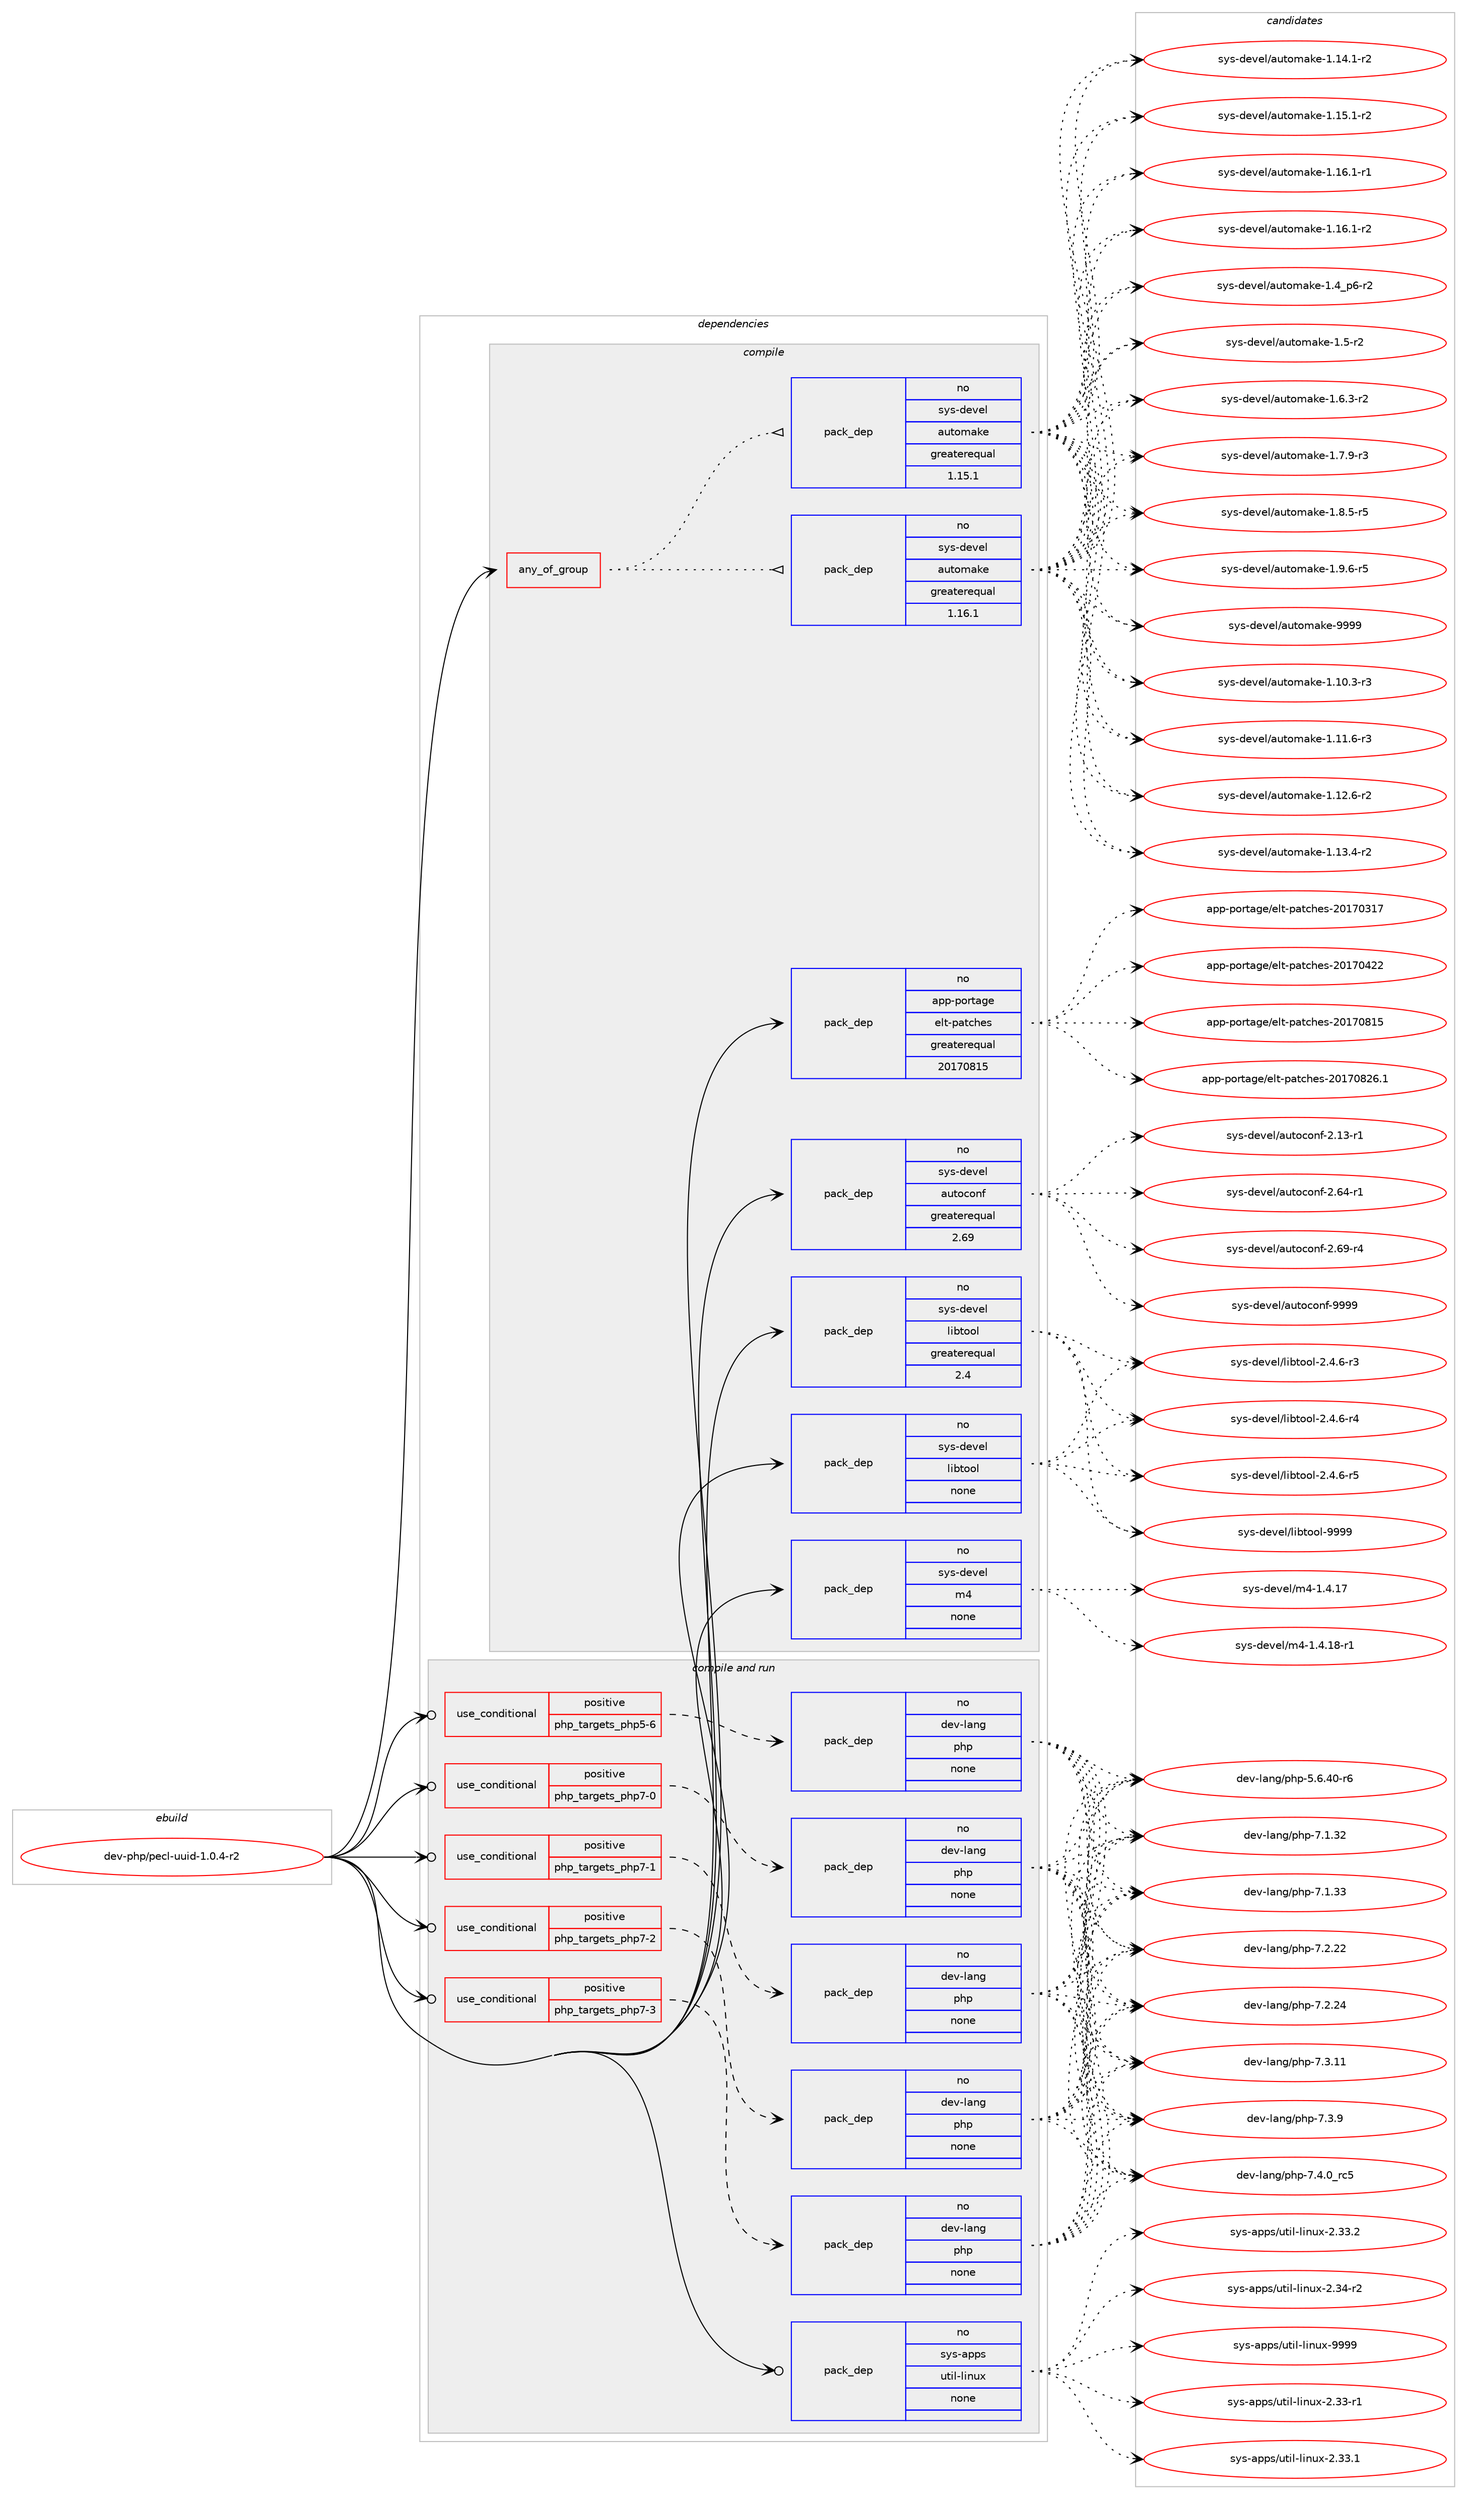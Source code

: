 digraph prolog {

# *************
# Graph options
# *************

newrank=true;
concentrate=true;
compound=true;
graph [rankdir=LR,fontname=Helvetica,fontsize=10,ranksep=1.5];#, ranksep=2.5, nodesep=0.2];
edge  [arrowhead=vee];
node  [fontname=Helvetica,fontsize=10];

# **********
# The ebuild
# **********

subgraph cluster_leftcol {
color=gray;
rank=same;
label=<<i>ebuild</i>>;
id [label="dev-php/pecl-uuid-1.0.4-r2", color=red, width=4, href="../dev-php/pecl-uuid-1.0.4-r2.svg"];
}

# ****************
# The dependencies
# ****************

subgraph cluster_midcol {
color=gray;
label=<<i>dependencies</i>>;
subgraph cluster_compile {
fillcolor="#eeeeee";
style=filled;
label=<<i>compile</i>>;
subgraph any11382 {
dependency591312 [label=<<TABLE BORDER="0" CELLBORDER="1" CELLSPACING="0" CELLPADDING="4"><TR><TD CELLPADDING="10">any_of_group</TD></TR></TABLE>>, shape=none, color=red];subgraph pack444278 {
dependency591313 [label=<<TABLE BORDER="0" CELLBORDER="1" CELLSPACING="0" CELLPADDING="4" WIDTH="220"><TR><TD ROWSPAN="6" CELLPADDING="30">pack_dep</TD></TR><TR><TD WIDTH="110">no</TD></TR><TR><TD>sys-devel</TD></TR><TR><TD>automake</TD></TR><TR><TD>greaterequal</TD></TR><TR><TD>1.16.1</TD></TR></TABLE>>, shape=none, color=blue];
}
dependency591312:e -> dependency591313:w [weight=20,style="dotted",arrowhead="oinv"];
subgraph pack444279 {
dependency591314 [label=<<TABLE BORDER="0" CELLBORDER="1" CELLSPACING="0" CELLPADDING="4" WIDTH="220"><TR><TD ROWSPAN="6" CELLPADDING="30">pack_dep</TD></TR><TR><TD WIDTH="110">no</TD></TR><TR><TD>sys-devel</TD></TR><TR><TD>automake</TD></TR><TR><TD>greaterequal</TD></TR><TR><TD>1.15.1</TD></TR></TABLE>>, shape=none, color=blue];
}
dependency591312:e -> dependency591314:w [weight=20,style="dotted",arrowhead="oinv"];
}
id:e -> dependency591312:w [weight=20,style="solid",arrowhead="vee"];
subgraph pack444280 {
dependency591315 [label=<<TABLE BORDER="0" CELLBORDER="1" CELLSPACING="0" CELLPADDING="4" WIDTH="220"><TR><TD ROWSPAN="6" CELLPADDING="30">pack_dep</TD></TR><TR><TD WIDTH="110">no</TD></TR><TR><TD>app-portage</TD></TR><TR><TD>elt-patches</TD></TR><TR><TD>greaterequal</TD></TR><TR><TD>20170815</TD></TR></TABLE>>, shape=none, color=blue];
}
id:e -> dependency591315:w [weight=20,style="solid",arrowhead="vee"];
subgraph pack444281 {
dependency591316 [label=<<TABLE BORDER="0" CELLBORDER="1" CELLSPACING="0" CELLPADDING="4" WIDTH="220"><TR><TD ROWSPAN="6" CELLPADDING="30">pack_dep</TD></TR><TR><TD WIDTH="110">no</TD></TR><TR><TD>sys-devel</TD></TR><TR><TD>autoconf</TD></TR><TR><TD>greaterequal</TD></TR><TR><TD>2.69</TD></TR></TABLE>>, shape=none, color=blue];
}
id:e -> dependency591316:w [weight=20,style="solid",arrowhead="vee"];
subgraph pack444282 {
dependency591317 [label=<<TABLE BORDER="0" CELLBORDER="1" CELLSPACING="0" CELLPADDING="4" WIDTH="220"><TR><TD ROWSPAN="6" CELLPADDING="30">pack_dep</TD></TR><TR><TD WIDTH="110">no</TD></TR><TR><TD>sys-devel</TD></TR><TR><TD>libtool</TD></TR><TR><TD>greaterequal</TD></TR><TR><TD>2.4</TD></TR></TABLE>>, shape=none, color=blue];
}
id:e -> dependency591317:w [weight=20,style="solid",arrowhead="vee"];
subgraph pack444283 {
dependency591318 [label=<<TABLE BORDER="0" CELLBORDER="1" CELLSPACING="0" CELLPADDING="4" WIDTH="220"><TR><TD ROWSPAN="6" CELLPADDING="30">pack_dep</TD></TR><TR><TD WIDTH="110">no</TD></TR><TR><TD>sys-devel</TD></TR><TR><TD>libtool</TD></TR><TR><TD>none</TD></TR><TR><TD></TD></TR></TABLE>>, shape=none, color=blue];
}
id:e -> dependency591318:w [weight=20,style="solid",arrowhead="vee"];
subgraph pack444284 {
dependency591319 [label=<<TABLE BORDER="0" CELLBORDER="1" CELLSPACING="0" CELLPADDING="4" WIDTH="220"><TR><TD ROWSPAN="6" CELLPADDING="30">pack_dep</TD></TR><TR><TD WIDTH="110">no</TD></TR><TR><TD>sys-devel</TD></TR><TR><TD>m4</TD></TR><TR><TD>none</TD></TR><TR><TD></TD></TR></TABLE>>, shape=none, color=blue];
}
id:e -> dependency591319:w [weight=20,style="solid",arrowhead="vee"];
}
subgraph cluster_compileandrun {
fillcolor="#eeeeee";
style=filled;
label=<<i>compile and run</i>>;
subgraph cond135287 {
dependency591320 [label=<<TABLE BORDER="0" CELLBORDER="1" CELLSPACING="0" CELLPADDING="4"><TR><TD ROWSPAN="3" CELLPADDING="10">use_conditional</TD></TR><TR><TD>positive</TD></TR><TR><TD>php_targets_php5-6</TD></TR></TABLE>>, shape=none, color=red];
subgraph pack444285 {
dependency591321 [label=<<TABLE BORDER="0" CELLBORDER="1" CELLSPACING="0" CELLPADDING="4" WIDTH="220"><TR><TD ROWSPAN="6" CELLPADDING="30">pack_dep</TD></TR><TR><TD WIDTH="110">no</TD></TR><TR><TD>dev-lang</TD></TR><TR><TD>php</TD></TR><TR><TD>none</TD></TR><TR><TD></TD></TR></TABLE>>, shape=none, color=blue];
}
dependency591320:e -> dependency591321:w [weight=20,style="dashed",arrowhead="vee"];
}
id:e -> dependency591320:w [weight=20,style="solid",arrowhead="odotvee"];
subgraph cond135288 {
dependency591322 [label=<<TABLE BORDER="0" CELLBORDER="1" CELLSPACING="0" CELLPADDING="4"><TR><TD ROWSPAN="3" CELLPADDING="10">use_conditional</TD></TR><TR><TD>positive</TD></TR><TR><TD>php_targets_php7-0</TD></TR></TABLE>>, shape=none, color=red];
subgraph pack444286 {
dependency591323 [label=<<TABLE BORDER="0" CELLBORDER="1" CELLSPACING="0" CELLPADDING="4" WIDTH="220"><TR><TD ROWSPAN="6" CELLPADDING="30">pack_dep</TD></TR><TR><TD WIDTH="110">no</TD></TR><TR><TD>dev-lang</TD></TR><TR><TD>php</TD></TR><TR><TD>none</TD></TR><TR><TD></TD></TR></TABLE>>, shape=none, color=blue];
}
dependency591322:e -> dependency591323:w [weight=20,style="dashed",arrowhead="vee"];
}
id:e -> dependency591322:w [weight=20,style="solid",arrowhead="odotvee"];
subgraph cond135289 {
dependency591324 [label=<<TABLE BORDER="0" CELLBORDER="1" CELLSPACING="0" CELLPADDING="4"><TR><TD ROWSPAN="3" CELLPADDING="10">use_conditional</TD></TR><TR><TD>positive</TD></TR><TR><TD>php_targets_php7-1</TD></TR></TABLE>>, shape=none, color=red];
subgraph pack444287 {
dependency591325 [label=<<TABLE BORDER="0" CELLBORDER="1" CELLSPACING="0" CELLPADDING="4" WIDTH="220"><TR><TD ROWSPAN="6" CELLPADDING="30">pack_dep</TD></TR><TR><TD WIDTH="110">no</TD></TR><TR><TD>dev-lang</TD></TR><TR><TD>php</TD></TR><TR><TD>none</TD></TR><TR><TD></TD></TR></TABLE>>, shape=none, color=blue];
}
dependency591324:e -> dependency591325:w [weight=20,style="dashed",arrowhead="vee"];
}
id:e -> dependency591324:w [weight=20,style="solid",arrowhead="odotvee"];
subgraph cond135290 {
dependency591326 [label=<<TABLE BORDER="0" CELLBORDER="1" CELLSPACING="0" CELLPADDING="4"><TR><TD ROWSPAN="3" CELLPADDING="10">use_conditional</TD></TR><TR><TD>positive</TD></TR><TR><TD>php_targets_php7-2</TD></TR></TABLE>>, shape=none, color=red];
subgraph pack444288 {
dependency591327 [label=<<TABLE BORDER="0" CELLBORDER="1" CELLSPACING="0" CELLPADDING="4" WIDTH="220"><TR><TD ROWSPAN="6" CELLPADDING="30">pack_dep</TD></TR><TR><TD WIDTH="110">no</TD></TR><TR><TD>dev-lang</TD></TR><TR><TD>php</TD></TR><TR><TD>none</TD></TR><TR><TD></TD></TR></TABLE>>, shape=none, color=blue];
}
dependency591326:e -> dependency591327:w [weight=20,style="dashed",arrowhead="vee"];
}
id:e -> dependency591326:w [weight=20,style="solid",arrowhead="odotvee"];
subgraph cond135291 {
dependency591328 [label=<<TABLE BORDER="0" CELLBORDER="1" CELLSPACING="0" CELLPADDING="4"><TR><TD ROWSPAN="3" CELLPADDING="10">use_conditional</TD></TR><TR><TD>positive</TD></TR><TR><TD>php_targets_php7-3</TD></TR></TABLE>>, shape=none, color=red];
subgraph pack444289 {
dependency591329 [label=<<TABLE BORDER="0" CELLBORDER="1" CELLSPACING="0" CELLPADDING="4" WIDTH="220"><TR><TD ROWSPAN="6" CELLPADDING="30">pack_dep</TD></TR><TR><TD WIDTH="110">no</TD></TR><TR><TD>dev-lang</TD></TR><TR><TD>php</TD></TR><TR><TD>none</TD></TR><TR><TD></TD></TR></TABLE>>, shape=none, color=blue];
}
dependency591328:e -> dependency591329:w [weight=20,style="dashed",arrowhead="vee"];
}
id:e -> dependency591328:w [weight=20,style="solid",arrowhead="odotvee"];
subgraph pack444290 {
dependency591330 [label=<<TABLE BORDER="0" CELLBORDER="1" CELLSPACING="0" CELLPADDING="4" WIDTH="220"><TR><TD ROWSPAN="6" CELLPADDING="30">pack_dep</TD></TR><TR><TD WIDTH="110">no</TD></TR><TR><TD>sys-apps</TD></TR><TR><TD>util-linux</TD></TR><TR><TD>none</TD></TR><TR><TD></TD></TR></TABLE>>, shape=none, color=blue];
}
id:e -> dependency591330:w [weight=20,style="solid",arrowhead="odotvee"];
}
subgraph cluster_run {
fillcolor="#eeeeee";
style=filled;
label=<<i>run</i>>;
}
}

# **************
# The candidates
# **************

subgraph cluster_choices {
rank=same;
color=gray;
label=<<i>candidates</i>>;

subgraph choice444278 {
color=black;
nodesep=1;
choice11512111545100101118101108479711711611110997107101454946494846514511451 [label="sys-devel/automake-1.10.3-r3", color=red, width=4,href="../sys-devel/automake-1.10.3-r3.svg"];
choice11512111545100101118101108479711711611110997107101454946494946544511451 [label="sys-devel/automake-1.11.6-r3", color=red, width=4,href="../sys-devel/automake-1.11.6-r3.svg"];
choice11512111545100101118101108479711711611110997107101454946495046544511450 [label="sys-devel/automake-1.12.6-r2", color=red, width=4,href="../sys-devel/automake-1.12.6-r2.svg"];
choice11512111545100101118101108479711711611110997107101454946495146524511450 [label="sys-devel/automake-1.13.4-r2", color=red, width=4,href="../sys-devel/automake-1.13.4-r2.svg"];
choice11512111545100101118101108479711711611110997107101454946495246494511450 [label="sys-devel/automake-1.14.1-r2", color=red, width=4,href="../sys-devel/automake-1.14.1-r2.svg"];
choice11512111545100101118101108479711711611110997107101454946495346494511450 [label="sys-devel/automake-1.15.1-r2", color=red, width=4,href="../sys-devel/automake-1.15.1-r2.svg"];
choice11512111545100101118101108479711711611110997107101454946495446494511449 [label="sys-devel/automake-1.16.1-r1", color=red, width=4,href="../sys-devel/automake-1.16.1-r1.svg"];
choice11512111545100101118101108479711711611110997107101454946495446494511450 [label="sys-devel/automake-1.16.1-r2", color=red, width=4,href="../sys-devel/automake-1.16.1-r2.svg"];
choice115121115451001011181011084797117116111109971071014549465295112544511450 [label="sys-devel/automake-1.4_p6-r2", color=red, width=4,href="../sys-devel/automake-1.4_p6-r2.svg"];
choice11512111545100101118101108479711711611110997107101454946534511450 [label="sys-devel/automake-1.5-r2", color=red, width=4,href="../sys-devel/automake-1.5-r2.svg"];
choice115121115451001011181011084797117116111109971071014549465446514511450 [label="sys-devel/automake-1.6.3-r2", color=red, width=4,href="../sys-devel/automake-1.6.3-r2.svg"];
choice115121115451001011181011084797117116111109971071014549465546574511451 [label="sys-devel/automake-1.7.9-r3", color=red, width=4,href="../sys-devel/automake-1.7.9-r3.svg"];
choice115121115451001011181011084797117116111109971071014549465646534511453 [label="sys-devel/automake-1.8.5-r5", color=red, width=4,href="../sys-devel/automake-1.8.5-r5.svg"];
choice115121115451001011181011084797117116111109971071014549465746544511453 [label="sys-devel/automake-1.9.6-r5", color=red, width=4,href="../sys-devel/automake-1.9.6-r5.svg"];
choice115121115451001011181011084797117116111109971071014557575757 [label="sys-devel/automake-9999", color=red, width=4,href="../sys-devel/automake-9999.svg"];
dependency591313:e -> choice11512111545100101118101108479711711611110997107101454946494846514511451:w [style=dotted,weight="100"];
dependency591313:e -> choice11512111545100101118101108479711711611110997107101454946494946544511451:w [style=dotted,weight="100"];
dependency591313:e -> choice11512111545100101118101108479711711611110997107101454946495046544511450:w [style=dotted,weight="100"];
dependency591313:e -> choice11512111545100101118101108479711711611110997107101454946495146524511450:w [style=dotted,weight="100"];
dependency591313:e -> choice11512111545100101118101108479711711611110997107101454946495246494511450:w [style=dotted,weight="100"];
dependency591313:e -> choice11512111545100101118101108479711711611110997107101454946495346494511450:w [style=dotted,weight="100"];
dependency591313:e -> choice11512111545100101118101108479711711611110997107101454946495446494511449:w [style=dotted,weight="100"];
dependency591313:e -> choice11512111545100101118101108479711711611110997107101454946495446494511450:w [style=dotted,weight="100"];
dependency591313:e -> choice115121115451001011181011084797117116111109971071014549465295112544511450:w [style=dotted,weight="100"];
dependency591313:e -> choice11512111545100101118101108479711711611110997107101454946534511450:w [style=dotted,weight="100"];
dependency591313:e -> choice115121115451001011181011084797117116111109971071014549465446514511450:w [style=dotted,weight="100"];
dependency591313:e -> choice115121115451001011181011084797117116111109971071014549465546574511451:w [style=dotted,weight="100"];
dependency591313:e -> choice115121115451001011181011084797117116111109971071014549465646534511453:w [style=dotted,weight="100"];
dependency591313:e -> choice115121115451001011181011084797117116111109971071014549465746544511453:w [style=dotted,weight="100"];
dependency591313:e -> choice115121115451001011181011084797117116111109971071014557575757:w [style=dotted,weight="100"];
}
subgraph choice444279 {
color=black;
nodesep=1;
choice11512111545100101118101108479711711611110997107101454946494846514511451 [label="sys-devel/automake-1.10.3-r3", color=red, width=4,href="../sys-devel/automake-1.10.3-r3.svg"];
choice11512111545100101118101108479711711611110997107101454946494946544511451 [label="sys-devel/automake-1.11.6-r3", color=red, width=4,href="../sys-devel/automake-1.11.6-r3.svg"];
choice11512111545100101118101108479711711611110997107101454946495046544511450 [label="sys-devel/automake-1.12.6-r2", color=red, width=4,href="../sys-devel/automake-1.12.6-r2.svg"];
choice11512111545100101118101108479711711611110997107101454946495146524511450 [label="sys-devel/automake-1.13.4-r2", color=red, width=4,href="../sys-devel/automake-1.13.4-r2.svg"];
choice11512111545100101118101108479711711611110997107101454946495246494511450 [label="sys-devel/automake-1.14.1-r2", color=red, width=4,href="../sys-devel/automake-1.14.1-r2.svg"];
choice11512111545100101118101108479711711611110997107101454946495346494511450 [label="sys-devel/automake-1.15.1-r2", color=red, width=4,href="../sys-devel/automake-1.15.1-r2.svg"];
choice11512111545100101118101108479711711611110997107101454946495446494511449 [label="sys-devel/automake-1.16.1-r1", color=red, width=4,href="../sys-devel/automake-1.16.1-r1.svg"];
choice11512111545100101118101108479711711611110997107101454946495446494511450 [label="sys-devel/automake-1.16.1-r2", color=red, width=4,href="../sys-devel/automake-1.16.1-r2.svg"];
choice115121115451001011181011084797117116111109971071014549465295112544511450 [label="sys-devel/automake-1.4_p6-r2", color=red, width=4,href="../sys-devel/automake-1.4_p6-r2.svg"];
choice11512111545100101118101108479711711611110997107101454946534511450 [label="sys-devel/automake-1.5-r2", color=red, width=4,href="../sys-devel/automake-1.5-r2.svg"];
choice115121115451001011181011084797117116111109971071014549465446514511450 [label="sys-devel/automake-1.6.3-r2", color=red, width=4,href="../sys-devel/automake-1.6.3-r2.svg"];
choice115121115451001011181011084797117116111109971071014549465546574511451 [label="sys-devel/automake-1.7.9-r3", color=red, width=4,href="../sys-devel/automake-1.7.9-r3.svg"];
choice115121115451001011181011084797117116111109971071014549465646534511453 [label="sys-devel/automake-1.8.5-r5", color=red, width=4,href="../sys-devel/automake-1.8.5-r5.svg"];
choice115121115451001011181011084797117116111109971071014549465746544511453 [label="sys-devel/automake-1.9.6-r5", color=red, width=4,href="../sys-devel/automake-1.9.6-r5.svg"];
choice115121115451001011181011084797117116111109971071014557575757 [label="sys-devel/automake-9999", color=red, width=4,href="../sys-devel/automake-9999.svg"];
dependency591314:e -> choice11512111545100101118101108479711711611110997107101454946494846514511451:w [style=dotted,weight="100"];
dependency591314:e -> choice11512111545100101118101108479711711611110997107101454946494946544511451:w [style=dotted,weight="100"];
dependency591314:e -> choice11512111545100101118101108479711711611110997107101454946495046544511450:w [style=dotted,weight="100"];
dependency591314:e -> choice11512111545100101118101108479711711611110997107101454946495146524511450:w [style=dotted,weight="100"];
dependency591314:e -> choice11512111545100101118101108479711711611110997107101454946495246494511450:w [style=dotted,weight="100"];
dependency591314:e -> choice11512111545100101118101108479711711611110997107101454946495346494511450:w [style=dotted,weight="100"];
dependency591314:e -> choice11512111545100101118101108479711711611110997107101454946495446494511449:w [style=dotted,weight="100"];
dependency591314:e -> choice11512111545100101118101108479711711611110997107101454946495446494511450:w [style=dotted,weight="100"];
dependency591314:e -> choice115121115451001011181011084797117116111109971071014549465295112544511450:w [style=dotted,weight="100"];
dependency591314:e -> choice11512111545100101118101108479711711611110997107101454946534511450:w [style=dotted,weight="100"];
dependency591314:e -> choice115121115451001011181011084797117116111109971071014549465446514511450:w [style=dotted,weight="100"];
dependency591314:e -> choice115121115451001011181011084797117116111109971071014549465546574511451:w [style=dotted,weight="100"];
dependency591314:e -> choice115121115451001011181011084797117116111109971071014549465646534511453:w [style=dotted,weight="100"];
dependency591314:e -> choice115121115451001011181011084797117116111109971071014549465746544511453:w [style=dotted,weight="100"];
dependency591314:e -> choice115121115451001011181011084797117116111109971071014557575757:w [style=dotted,weight="100"];
}
subgraph choice444280 {
color=black;
nodesep=1;
choice97112112451121111141169710310147101108116451129711699104101115455048495548514955 [label="app-portage/elt-patches-20170317", color=red, width=4,href="../app-portage/elt-patches-20170317.svg"];
choice97112112451121111141169710310147101108116451129711699104101115455048495548525050 [label="app-portage/elt-patches-20170422", color=red, width=4,href="../app-portage/elt-patches-20170422.svg"];
choice97112112451121111141169710310147101108116451129711699104101115455048495548564953 [label="app-portage/elt-patches-20170815", color=red, width=4,href="../app-portage/elt-patches-20170815.svg"];
choice971121124511211111411697103101471011081164511297116991041011154550484955485650544649 [label="app-portage/elt-patches-20170826.1", color=red, width=4,href="../app-portage/elt-patches-20170826.1.svg"];
dependency591315:e -> choice97112112451121111141169710310147101108116451129711699104101115455048495548514955:w [style=dotted,weight="100"];
dependency591315:e -> choice97112112451121111141169710310147101108116451129711699104101115455048495548525050:w [style=dotted,weight="100"];
dependency591315:e -> choice97112112451121111141169710310147101108116451129711699104101115455048495548564953:w [style=dotted,weight="100"];
dependency591315:e -> choice971121124511211111411697103101471011081164511297116991041011154550484955485650544649:w [style=dotted,weight="100"];
}
subgraph choice444281 {
color=black;
nodesep=1;
choice1151211154510010111810110847971171161119911111010245504649514511449 [label="sys-devel/autoconf-2.13-r1", color=red, width=4,href="../sys-devel/autoconf-2.13-r1.svg"];
choice1151211154510010111810110847971171161119911111010245504654524511449 [label="sys-devel/autoconf-2.64-r1", color=red, width=4,href="../sys-devel/autoconf-2.64-r1.svg"];
choice1151211154510010111810110847971171161119911111010245504654574511452 [label="sys-devel/autoconf-2.69-r4", color=red, width=4,href="../sys-devel/autoconf-2.69-r4.svg"];
choice115121115451001011181011084797117116111991111101024557575757 [label="sys-devel/autoconf-9999", color=red, width=4,href="../sys-devel/autoconf-9999.svg"];
dependency591316:e -> choice1151211154510010111810110847971171161119911111010245504649514511449:w [style=dotted,weight="100"];
dependency591316:e -> choice1151211154510010111810110847971171161119911111010245504654524511449:w [style=dotted,weight="100"];
dependency591316:e -> choice1151211154510010111810110847971171161119911111010245504654574511452:w [style=dotted,weight="100"];
dependency591316:e -> choice115121115451001011181011084797117116111991111101024557575757:w [style=dotted,weight="100"];
}
subgraph choice444282 {
color=black;
nodesep=1;
choice1151211154510010111810110847108105981161111111084550465246544511451 [label="sys-devel/libtool-2.4.6-r3", color=red, width=4,href="../sys-devel/libtool-2.4.6-r3.svg"];
choice1151211154510010111810110847108105981161111111084550465246544511452 [label="sys-devel/libtool-2.4.6-r4", color=red, width=4,href="../sys-devel/libtool-2.4.6-r4.svg"];
choice1151211154510010111810110847108105981161111111084550465246544511453 [label="sys-devel/libtool-2.4.6-r5", color=red, width=4,href="../sys-devel/libtool-2.4.6-r5.svg"];
choice1151211154510010111810110847108105981161111111084557575757 [label="sys-devel/libtool-9999", color=red, width=4,href="../sys-devel/libtool-9999.svg"];
dependency591317:e -> choice1151211154510010111810110847108105981161111111084550465246544511451:w [style=dotted,weight="100"];
dependency591317:e -> choice1151211154510010111810110847108105981161111111084550465246544511452:w [style=dotted,weight="100"];
dependency591317:e -> choice1151211154510010111810110847108105981161111111084550465246544511453:w [style=dotted,weight="100"];
dependency591317:e -> choice1151211154510010111810110847108105981161111111084557575757:w [style=dotted,weight="100"];
}
subgraph choice444283 {
color=black;
nodesep=1;
choice1151211154510010111810110847108105981161111111084550465246544511451 [label="sys-devel/libtool-2.4.6-r3", color=red, width=4,href="../sys-devel/libtool-2.4.6-r3.svg"];
choice1151211154510010111810110847108105981161111111084550465246544511452 [label="sys-devel/libtool-2.4.6-r4", color=red, width=4,href="../sys-devel/libtool-2.4.6-r4.svg"];
choice1151211154510010111810110847108105981161111111084550465246544511453 [label="sys-devel/libtool-2.4.6-r5", color=red, width=4,href="../sys-devel/libtool-2.4.6-r5.svg"];
choice1151211154510010111810110847108105981161111111084557575757 [label="sys-devel/libtool-9999", color=red, width=4,href="../sys-devel/libtool-9999.svg"];
dependency591318:e -> choice1151211154510010111810110847108105981161111111084550465246544511451:w [style=dotted,weight="100"];
dependency591318:e -> choice1151211154510010111810110847108105981161111111084550465246544511452:w [style=dotted,weight="100"];
dependency591318:e -> choice1151211154510010111810110847108105981161111111084550465246544511453:w [style=dotted,weight="100"];
dependency591318:e -> choice1151211154510010111810110847108105981161111111084557575757:w [style=dotted,weight="100"];
}
subgraph choice444284 {
color=black;
nodesep=1;
choice11512111545100101118101108471095245494652464955 [label="sys-devel/m4-1.4.17", color=red, width=4,href="../sys-devel/m4-1.4.17.svg"];
choice115121115451001011181011084710952454946524649564511449 [label="sys-devel/m4-1.4.18-r1", color=red, width=4,href="../sys-devel/m4-1.4.18-r1.svg"];
dependency591319:e -> choice11512111545100101118101108471095245494652464955:w [style=dotted,weight="100"];
dependency591319:e -> choice115121115451001011181011084710952454946524649564511449:w [style=dotted,weight="100"];
}
subgraph choice444285 {
color=black;
nodesep=1;
choice100101118451089711010347112104112455346544652484511454 [label="dev-lang/php-5.6.40-r6", color=red, width=4,href="../dev-lang/php-5.6.40-r6.svg"];
choice10010111845108971101034711210411245554649465150 [label="dev-lang/php-7.1.32", color=red, width=4,href="../dev-lang/php-7.1.32.svg"];
choice10010111845108971101034711210411245554649465151 [label="dev-lang/php-7.1.33", color=red, width=4,href="../dev-lang/php-7.1.33.svg"];
choice10010111845108971101034711210411245554650465050 [label="dev-lang/php-7.2.22", color=red, width=4,href="../dev-lang/php-7.2.22.svg"];
choice10010111845108971101034711210411245554650465052 [label="dev-lang/php-7.2.24", color=red, width=4,href="../dev-lang/php-7.2.24.svg"];
choice10010111845108971101034711210411245554651464949 [label="dev-lang/php-7.3.11", color=red, width=4,href="../dev-lang/php-7.3.11.svg"];
choice100101118451089711010347112104112455546514657 [label="dev-lang/php-7.3.9", color=red, width=4,href="../dev-lang/php-7.3.9.svg"];
choice100101118451089711010347112104112455546524648951149953 [label="dev-lang/php-7.4.0_rc5", color=red, width=4,href="../dev-lang/php-7.4.0_rc5.svg"];
dependency591321:e -> choice100101118451089711010347112104112455346544652484511454:w [style=dotted,weight="100"];
dependency591321:e -> choice10010111845108971101034711210411245554649465150:w [style=dotted,weight="100"];
dependency591321:e -> choice10010111845108971101034711210411245554649465151:w [style=dotted,weight="100"];
dependency591321:e -> choice10010111845108971101034711210411245554650465050:w [style=dotted,weight="100"];
dependency591321:e -> choice10010111845108971101034711210411245554650465052:w [style=dotted,weight="100"];
dependency591321:e -> choice10010111845108971101034711210411245554651464949:w [style=dotted,weight="100"];
dependency591321:e -> choice100101118451089711010347112104112455546514657:w [style=dotted,weight="100"];
dependency591321:e -> choice100101118451089711010347112104112455546524648951149953:w [style=dotted,weight="100"];
}
subgraph choice444286 {
color=black;
nodesep=1;
choice100101118451089711010347112104112455346544652484511454 [label="dev-lang/php-5.6.40-r6", color=red, width=4,href="../dev-lang/php-5.6.40-r6.svg"];
choice10010111845108971101034711210411245554649465150 [label="dev-lang/php-7.1.32", color=red, width=4,href="../dev-lang/php-7.1.32.svg"];
choice10010111845108971101034711210411245554649465151 [label="dev-lang/php-7.1.33", color=red, width=4,href="../dev-lang/php-7.1.33.svg"];
choice10010111845108971101034711210411245554650465050 [label="dev-lang/php-7.2.22", color=red, width=4,href="../dev-lang/php-7.2.22.svg"];
choice10010111845108971101034711210411245554650465052 [label="dev-lang/php-7.2.24", color=red, width=4,href="../dev-lang/php-7.2.24.svg"];
choice10010111845108971101034711210411245554651464949 [label="dev-lang/php-7.3.11", color=red, width=4,href="../dev-lang/php-7.3.11.svg"];
choice100101118451089711010347112104112455546514657 [label="dev-lang/php-7.3.9", color=red, width=4,href="../dev-lang/php-7.3.9.svg"];
choice100101118451089711010347112104112455546524648951149953 [label="dev-lang/php-7.4.0_rc5", color=red, width=4,href="../dev-lang/php-7.4.0_rc5.svg"];
dependency591323:e -> choice100101118451089711010347112104112455346544652484511454:w [style=dotted,weight="100"];
dependency591323:e -> choice10010111845108971101034711210411245554649465150:w [style=dotted,weight="100"];
dependency591323:e -> choice10010111845108971101034711210411245554649465151:w [style=dotted,weight="100"];
dependency591323:e -> choice10010111845108971101034711210411245554650465050:w [style=dotted,weight="100"];
dependency591323:e -> choice10010111845108971101034711210411245554650465052:w [style=dotted,weight="100"];
dependency591323:e -> choice10010111845108971101034711210411245554651464949:w [style=dotted,weight="100"];
dependency591323:e -> choice100101118451089711010347112104112455546514657:w [style=dotted,weight="100"];
dependency591323:e -> choice100101118451089711010347112104112455546524648951149953:w [style=dotted,weight="100"];
}
subgraph choice444287 {
color=black;
nodesep=1;
choice100101118451089711010347112104112455346544652484511454 [label="dev-lang/php-5.6.40-r6", color=red, width=4,href="../dev-lang/php-5.6.40-r6.svg"];
choice10010111845108971101034711210411245554649465150 [label="dev-lang/php-7.1.32", color=red, width=4,href="../dev-lang/php-7.1.32.svg"];
choice10010111845108971101034711210411245554649465151 [label="dev-lang/php-7.1.33", color=red, width=4,href="../dev-lang/php-7.1.33.svg"];
choice10010111845108971101034711210411245554650465050 [label="dev-lang/php-7.2.22", color=red, width=4,href="../dev-lang/php-7.2.22.svg"];
choice10010111845108971101034711210411245554650465052 [label="dev-lang/php-7.2.24", color=red, width=4,href="../dev-lang/php-7.2.24.svg"];
choice10010111845108971101034711210411245554651464949 [label="dev-lang/php-7.3.11", color=red, width=4,href="../dev-lang/php-7.3.11.svg"];
choice100101118451089711010347112104112455546514657 [label="dev-lang/php-7.3.9", color=red, width=4,href="../dev-lang/php-7.3.9.svg"];
choice100101118451089711010347112104112455546524648951149953 [label="dev-lang/php-7.4.0_rc5", color=red, width=4,href="../dev-lang/php-7.4.0_rc5.svg"];
dependency591325:e -> choice100101118451089711010347112104112455346544652484511454:w [style=dotted,weight="100"];
dependency591325:e -> choice10010111845108971101034711210411245554649465150:w [style=dotted,weight="100"];
dependency591325:e -> choice10010111845108971101034711210411245554649465151:w [style=dotted,weight="100"];
dependency591325:e -> choice10010111845108971101034711210411245554650465050:w [style=dotted,weight="100"];
dependency591325:e -> choice10010111845108971101034711210411245554650465052:w [style=dotted,weight="100"];
dependency591325:e -> choice10010111845108971101034711210411245554651464949:w [style=dotted,weight="100"];
dependency591325:e -> choice100101118451089711010347112104112455546514657:w [style=dotted,weight="100"];
dependency591325:e -> choice100101118451089711010347112104112455546524648951149953:w [style=dotted,weight="100"];
}
subgraph choice444288 {
color=black;
nodesep=1;
choice100101118451089711010347112104112455346544652484511454 [label="dev-lang/php-5.6.40-r6", color=red, width=4,href="../dev-lang/php-5.6.40-r6.svg"];
choice10010111845108971101034711210411245554649465150 [label="dev-lang/php-7.1.32", color=red, width=4,href="../dev-lang/php-7.1.32.svg"];
choice10010111845108971101034711210411245554649465151 [label="dev-lang/php-7.1.33", color=red, width=4,href="../dev-lang/php-7.1.33.svg"];
choice10010111845108971101034711210411245554650465050 [label="dev-lang/php-7.2.22", color=red, width=4,href="../dev-lang/php-7.2.22.svg"];
choice10010111845108971101034711210411245554650465052 [label="dev-lang/php-7.2.24", color=red, width=4,href="../dev-lang/php-7.2.24.svg"];
choice10010111845108971101034711210411245554651464949 [label="dev-lang/php-7.3.11", color=red, width=4,href="../dev-lang/php-7.3.11.svg"];
choice100101118451089711010347112104112455546514657 [label="dev-lang/php-7.3.9", color=red, width=4,href="../dev-lang/php-7.3.9.svg"];
choice100101118451089711010347112104112455546524648951149953 [label="dev-lang/php-7.4.0_rc5", color=red, width=4,href="../dev-lang/php-7.4.0_rc5.svg"];
dependency591327:e -> choice100101118451089711010347112104112455346544652484511454:w [style=dotted,weight="100"];
dependency591327:e -> choice10010111845108971101034711210411245554649465150:w [style=dotted,weight="100"];
dependency591327:e -> choice10010111845108971101034711210411245554649465151:w [style=dotted,weight="100"];
dependency591327:e -> choice10010111845108971101034711210411245554650465050:w [style=dotted,weight="100"];
dependency591327:e -> choice10010111845108971101034711210411245554650465052:w [style=dotted,weight="100"];
dependency591327:e -> choice10010111845108971101034711210411245554651464949:w [style=dotted,weight="100"];
dependency591327:e -> choice100101118451089711010347112104112455546514657:w [style=dotted,weight="100"];
dependency591327:e -> choice100101118451089711010347112104112455546524648951149953:w [style=dotted,weight="100"];
}
subgraph choice444289 {
color=black;
nodesep=1;
choice100101118451089711010347112104112455346544652484511454 [label="dev-lang/php-5.6.40-r6", color=red, width=4,href="../dev-lang/php-5.6.40-r6.svg"];
choice10010111845108971101034711210411245554649465150 [label="dev-lang/php-7.1.32", color=red, width=4,href="../dev-lang/php-7.1.32.svg"];
choice10010111845108971101034711210411245554649465151 [label="dev-lang/php-7.1.33", color=red, width=4,href="../dev-lang/php-7.1.33.svg"];
choice10010111845108971101034711210411245554650465050 [label="dev-lang/php-7.2.22", color=red, width=4,href="../dev-lang/php-7.2.22.svg"];
choice10010111845108971101034711210411245554650465052 [label="dev-lang/php-7.2.24", color=red, width=4,href="../dev-lang/php-7.2.24.svg"];
choice10010111845108971101034711210411245554651464949 [label="dev-lang/php-7.3.11", color=red, width=4,href="../dev-lang/php-7.3.11.svg"];
choice100101118451089711010347112104112455546514657 [label="dev-lang/php-7.3.9", color=red, width=4,href="../dev-lang/php-7.3.9.svg"];
choice100101118451089711010347112104112455546524648951149953 [label="dev-lang/php-7.4.0_rc5", color=red, width=4,href="../dev-lang/php-7.4.0_rc5.svg"];
dependency591329:e -> choice100101118451089711010347112104112455346544652484511454:w [style=dotted,weight="100"];
dependency591329:e -> choice10010111845108971101034711210411245554649465150:w [style=dotted,weight="100"];
dependency591329:e -> choice10010111845108971101034711210411245554649465151:w [style=dotted,weight="100"];
dependency591329:e -> choice10010111845108971101034711210411245554650465050:w [style=dotted,weight="100"];
dependency591329:e -> choice10010111845108971101034711210411245554650465052:w [style=dotted,weight="100"];
dependency591329:e -> choice10010111845108971101034711210411245554651464949:w [style=dotted,weight="100"];
dependency591329:e -> choice100101118451089711010347112104112455546514657:w [style=dotted,weight="100"];
dependency591329:e -> choice100101118451089711010347112104112455546524648951149953:w [style=dotted,weight="100"];
}
subgraph choice444290 {
color=black;
nodesep=1;
choice1151211154597112112115471171161051084510810511011712045504651514511449 [label="sys-apps/util-linux-2.33-r1", color=red, width=4,href="../sys-apps/util-linux-2.33-r1.svg"];
choice1151211154597112112115471171161051084510810511011712045504651514649 [label="sys-apps/util-linux-2.33.1", color=red, width=4,href="../sys-apps/util-linux-2.33.1.svg"];
choice1151211154597112112115471171161051084510810511011712045504651514650 [label="sys-apps/util-linux-2.33.2", color=red, width=4,href="../sys-apps/util-linux-2.33.2.svg"];
choice1151211154597112112115471171161051084510810511011712045504651524511450 [label="sys-apps/util-linux-2.34-r2", color=red, width=4,href="../sys-apps/util-linux-2.34-r2.svg"];
choice115121115459711211211547117116105108451081051101171204557575757 [label="sys-apps/util-linux-9999", color=red, width=4,href="../sys-apps/util-linux-9999.svg"];
dependency591330:e -> choice1151211154597112112115471171161051084510810511011712045504651514511449:w [style=dotted,weight="100"];
dependency591330:e -> choice1151211154597112112115471171161051084510810511011712045504651514649:w [style=dotted,weight="100"];
dependency591330:e -> choice1151211154597112112115471171161051084510810511011712045504651514650:w [style=dotted,weight="100"];
dependency591330:e -> choice1151211154597112112115471171161051084510810511011712045504651524511450:w [style=dotted,weight="100"];
dependency591330:e -> choice115121115459711211211547117116105108451081051101171204557575757:w [style=dotted,weight="100"];
}
}

}
